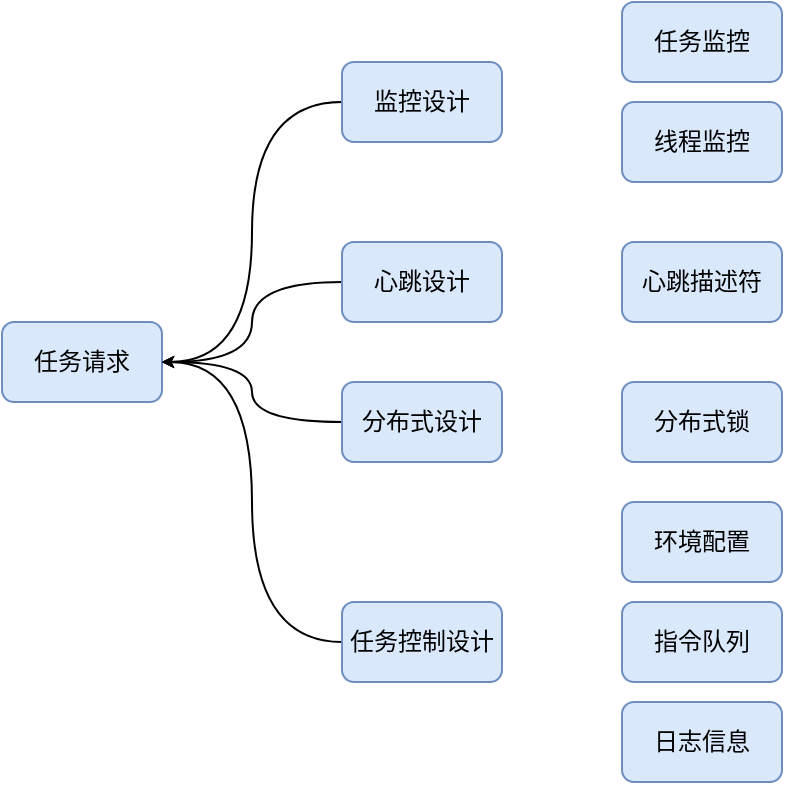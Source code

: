 <mxfile version="20.8.23" type="github">
  <diagram name="第 1 页" id="l8a9ak8CeiPRDKVeQNTY">
    <mxGraphModel dx="1148" dy="727" grid="1" gridSize="10" guides="1" tooltips="1" connect="1" arrows="1" fold="1" page="1" pageScale="1" pageWidth="827" pageHeight="1169" math="0" shadow="0">
      <root>
        <mxCell id="0" />
        <mxCell id="1" parent="0" />
        <mxCell id="qF_naeectHskRkAO3UdH-1" value="任务请求" style="rounded=1;whiteSpace=wrap;html=1;fontFamily=Times New Roman;fillColor=#dae8fc;strokeColor=#6c8ebf;" vertex="1" parent="1">
          <mxGeometry x="90" y="220" width="80" height="40" as="geometry" />
        </mxCell>
        <mxCell id="qF_naeectHskRkAO3UdH-15" style="edgeStyle=orthogonalEdgeStyle;rounded=0;orthogonalLoop=1;jettySize=auto;html=1;exitX=0;exitY=0.5;exitDx=0;exitDy=0;entryX=1;entryY=0.5;entryDx=0;entryDy=0;fontFamily=Times New Roman;endSize=3;startSize=3;curved=1;strokeWidth=1;" edge="1" parent="1" source="qF_naeectHskRkAO3UdH-4" target="qF_naeectHskRkAO3UdH-1">
          <mxGeometry relative="1" as="geometry" />
        </mxCell>
        <mxCell id="qF_naeectHskRkAO3UdH-4" value="监控设计" style="rounded=1;whiteSpace=wrap;html=1;fontFamily=Times New Roman;fillColor=#dae8fc;strokeColor=#6c8ebf;" vertex="1" parent="1">
          <mxGeometry x="260" y="90" width="80" height="40" as="geometry" />
        </mxCell>
        <mxCell id="qF_naeectHskRkAO3UdH-5" value="任务监控" style="rounded=1;whiteSpace=wrap;html=1;fontFamily=Times New Roman;fillColor=#dae8fc;strokeColor=#6c8ebf;" vertex="1" parent="1">
          <mxGeometry x="400" y="60" width="80" height="40" as="geometry" />
        </mxCell>
        <mxCell id="qF_naeectHskRkAO3UdH-6" value="线程监控" style="rounded=1;whiteSpace=wrap;html=1;fontFamily=Times New Roman;fillColor=#dae8fc;strokeColor=#6c8ebf;" vertex="1" parent="1">
          <mxGeometry x="400" y="110" width="80" height="40" as="geometry" />
        </mxCell>
        <mxCell id="qF_naeectHskRkAO3UdH-16" style="edgeStyle=orthogonalEdgeStyle;curved=1;rounded=0;orthogonalLoop=1;jettySize=auto;html=1;exitX=0;exitY=0.5;exitDx=0;exitDy=0;entryX=1;entryY=0.5;entryDx=0;entryDy=0;strokeWidth=1;fontFamily=Times New Roman;startSize=3;endSize=3;" edge="1" parent="1" source="qF_naeectHskRkAO3UdH-7" target="qF_naeectHskRkAO3UdH-1">
          <mxGeometry relative="1" as="geometry" />
        </mxCell>
        <mxCell id="qF_naeectHskRkAO3UdH-7" value="心跳设计" style="rounded=1;whiteSpace=wrap;html=1;fontFamily=Times New Roman;fillColor=#dae8fc;strokeColor=#6c8ebf;" vertex="1" parent="1">
          <mxGeometry x="260" y="180" width="80" height="40" as="geometry" />
        </mxCell>
        <mxCell id="qF_naeectHskRkAO3UdH-17" style="edgeStyle=orthogonalEdgeStyle;curved=1;rounded=0;orthogonalLoop=1;jettySize=auto;html=1;exitX=0;exitY=0.5;exitDx=0;exitDy=0;entryX=1;entryY=0.5;entryDx=0;entryDy=0;strokeWidth=1;fontFamily=Times New Roman;startSize=3;endSize=3;" edge="1" parent="1" source="qF_naeectHskRkAO3UdH-8" target="qF_naeectHskRkAO3UdH-1">
          <mxGeometry relative="1" as="geometry" />
        </mxCell>
        <mxCell id="qF_naeectHskRkAO3UdH-8" value="分布式设计" style="rounded=1;whiteSpace=wrap;html=1;fontFamily=Times New Roman;fillColor=#dae8fc;strokeColor=#6c8ebf;" vertex="1" parent="1">
          <mxGeometry x="260" y="250" width="80" height="40" as="geometry" />
        </mxCell>
        <mxCell id="qF_naeectHskRkAO3UdH-20" style="edgeStyle=orthogonalEdgeStyle;curved=1;rounded=0;orthogonalLoop=1;jettySize=auto;html=1;exitX=0;exitY=0.5;exitDx=0;exitDy=0;entryX=1;entryY=0.5;entryDx=0;entryDy=0;strokeWidth=1;fontFamily=Times New Roman;startSize=3;endSize=3;" edge="1" parent="1" source="qF_naeectHskRkAO3UdH-9" target="qF_naeectHskRkAO3UdH-1">
          <mxGeometry relative="1" as="geometry" />
        </mxCell>
        <mxCell id="qF_naeectHskRkAO3UdH-9" value="任务控制设计" style="rounded=1;whiteSpace=wrap;html=1;fontFamily=Times New Roman;fillColor=#dae8fc;strokeColor=#6c8ebf;" vertex="1" parent="1">
          <mxGeometry x="260" y="360" width="80" height="40" as="geometry" />
        </mxCell>
        <mxCell id="qF_naeectHskRkAO3UdH-10" value="心跳描述符" style="rounded=1;whiteSpace=wrap;html=1;fontFamily=Times New Roman;fillColor=#dae8fc;strokeColor=#6c8ebf;" vertex="1" parent="1">
          <mxGeometry x="400" y="180" width="80" height="40" as="geometry" />
        </mxCell>
        <mxCell id="qF_naeectHskRkAO3UdH-11" value="分布式锁" style="rounded=1;whiteSpace=wrap;html=1;fontFamily=Times New Roman;fillColor=#dae8fc;strokeColor=#6c8ebf;" vertex="1" parent="1">
          <mxGeometry x="400" y="250" width="80" height="40" as="geometry" />
        </mxCell>
        <mxCell id="qF_naeectHskRkAO3UdH-12" value="环境配置" style="rounded=1;whiteSpace=wrap;html=1;fontFamily=Times New Roman;fillColor=#dae8fc;strokeColor=#6c8ebf;" vertex="1" parent="1">
          <mxGeometry x="400" y="310" width="80" height="40" as="geometry" />
        </mxCell>
        <mxCell id="qF_naeectHskRkAO3UdH-13" value="指令队列" style="rounded=1;whiteSpace=wrap;html=1;fontFamily=Times New Roman;fillColor=#dae8fc;strokeColor=#6c8ebf;" vertex="1" parent="1">
          <mxGeometry x="400" y="360" width="80" height="40" as="geometry" />
        </mxCell>
        <mxCell id="qF_naeectHskRkAO3UdH-14" value="日志信息" style="rounded=1;whiteSpace=wrap;html=1;fontFamily=Times New Roman;fillColor=#dae8fc;strokeColor=#6c8ebf;" vertex="1" parent="1">
          <mxGeometry x="400" y="410" width="80" height="40" as="geometry" />
        </mxCell>
      </root>
    </mxGraphModel>
  </diagram>
</mxfile>
